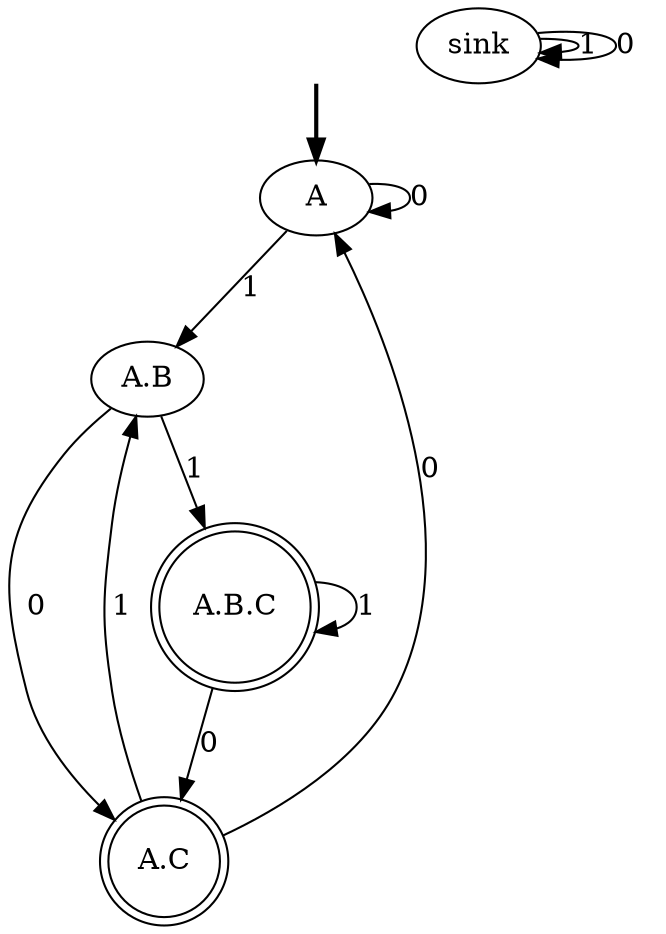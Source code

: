 digraph {
	fake [style=invisible]
	sink
	A [root=true]
	"A.C" [shape=doublecircle]
	"A.B"
	"A.B.C" [shape=doublecircle]
	fake -> A [style=bold]
	A -> A [label=0]
	A -> "A.B" [label=1]
	"A.B" -> "A.C" [label=0]
	"A.B" -> "A.B.C" [label=1]
	"A.C" -> A [label=0]
	"A.C" -> "A.B" [label=1]
	"A.B.C" -> "A.C" [label=0]
	"A.B.C" -> "A.B.C" [label=1]
	sink -> sink [label=1]
	sink -> sink [label=0]
}
